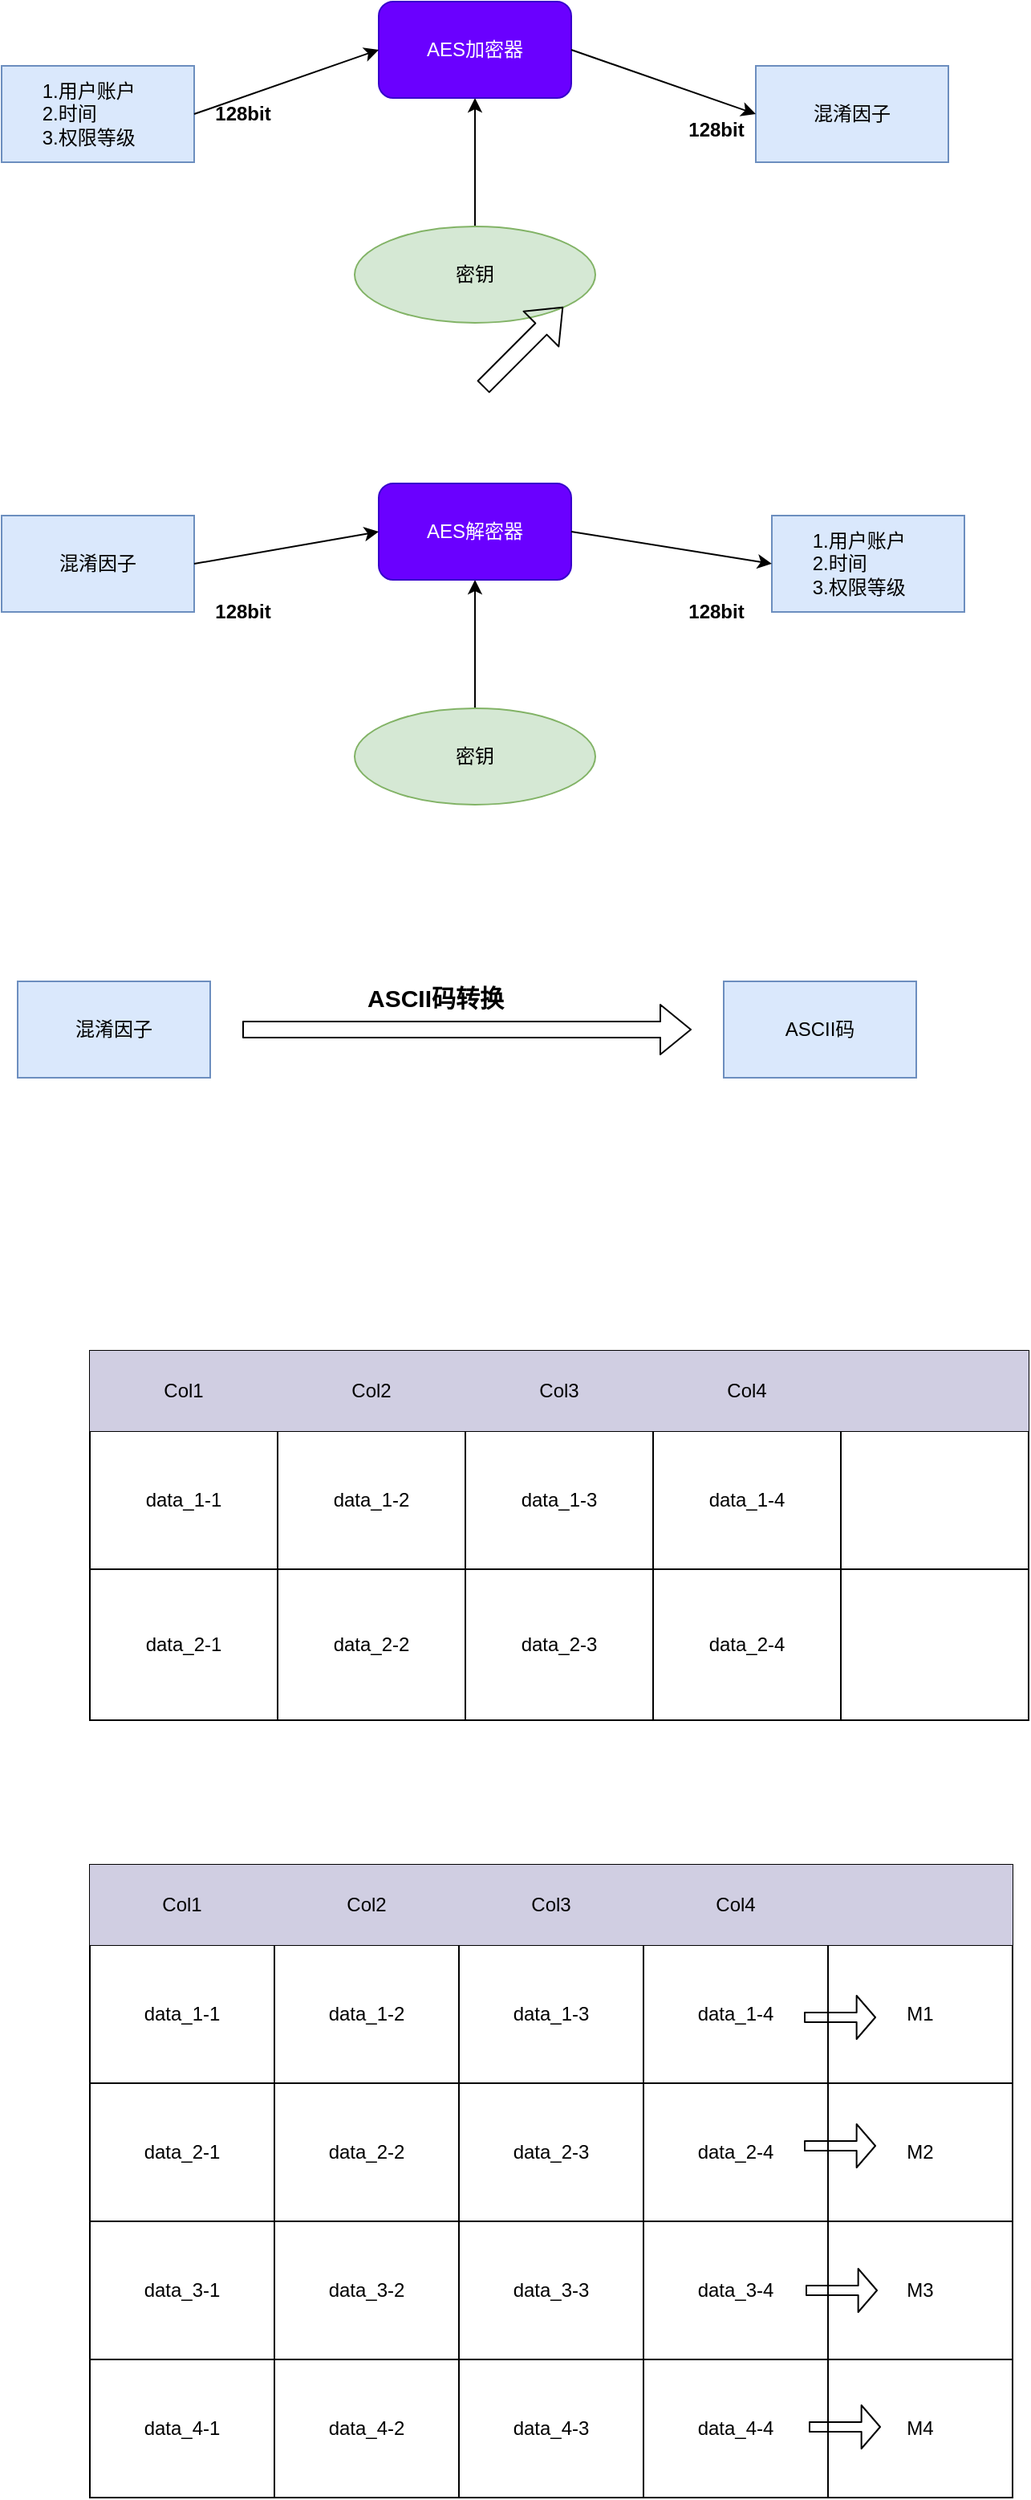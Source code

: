<mxfile version="14.6.12" type="github">
  <diagram id="JdFX8Y5_raD3rjTgu_EH" name="Page-1">
    <mxGraphModel dx="2062" dy="1098" grid="1" gridSize="10" guides="1" tooltips="1" connect="1" arrows="1" fold="1" page="1" pageScale="1" pageWidth="850" pageHeight="1100" math="0" shadow="0">
      <root>
        <mxCell id="0" />
        <mxCell id="1" parent="0" />
        <mxCell id="7pT013oJxnpNkIhTxjK2-1" value="&amp;nbsp; &amp;nbsp; &amp;nbsp; &amp;nbsp;1.用户账户&lt;br&gt;&amp;nbsp; &amp;nbsp; &amp;nbsp; &amp;nbsp;2.时间&lt;br&gt;&amp;nbsp; &amp;nbsp; &amp;nbsp; &amp;nbsp;3.权限等级" style="rounded=0;whiteSpace=wrap;html=1;align=left;fillColor=#dae8fc;strokeColor=#6c8ebf;" parent="1" vertex="1">
          <mxGeometry x="100" y="380" width="120" height="60" as="geometry" />
        </mxCell>
        <mxCell id="7pT013oJxnpNkIhTxjK2-2" value="混淆因子" style="rounded=0;whiteSpace=wrap;html=1;fillColor=#dae8fc;strokeColor=#6c8ebf;" parent="1" vertex="1">
          <mxGeometry x="570" y="380" width="120" height="60" as="geometry" />
        </mxCell>
        <mxCell id="7pT013oJxnpNkIhTxjK2-9" value="" style="edgeStyle=orthogonalEdgeStyle;rounded=0;orthogonalLoop=1;jettySize=auto;html=1;" parent="1" source="7pT013oJxnpNkIhTxjK2-3" target="7pT013oJxnpNkIhTxjK2-6" edge="1">
          <mxGeometry relative="1" as="geometry" />
        </mxCell>
        <mxCell id="7pT013oJxnpNkIhTxjK2-3" value="密钥" style="ellipse;whiteSpace=wrap;html=1;fillColor=#d5e8d4;strokeColor=#82b366;" parent="1" vertex="1">
          <mxGeometry x="320" y="480" width="150" height="60" as="geometry" />
        </mxCell>
        <mxCell id="7pT013oJxnpNkIhTxjK2-6" value="AES加密器" style="rounded=1;whiteSpace=wrap;html=1;fillColor=#6a00ff;strokeColor=#3700CC;fontColor=#ffffff;" parent="1" vertex="1">
          <mxGeometry x="335" y="340" width="120" height="60" as="geometry" />
        </mxCell>
        <mxCell id="7pT013oJxnpNkIhTxjK2-10" value="" style="endArrow=classic;html=1;entryX=0;entryY=0.5;entryDx=0;entryDy=0;" parent="1" target="7pT013oJxnpNkIhTxjK2-6" edge="1">
          <mxGeometry width="50" height="50" relative="1" as="geometry">
            <mxPoint x="220" y="410" as="sourcePoint" />
            <mxPoint x="270" y="360" as="targetPoint" />
          </mxGeometry>
        </mxCell>
        <mxCell id="7pT013oJxnpNkIhTxjK2-11" value="" style="endArrow=classic;html=1;entryX=0;entryY=0.5;entryDx=0;entryDy=0;" parent="1" target="7pT013oJxnpNkIhTxjK2-2" edge="1">
          <mxGeometry width="50" height="50" relative="1" as="geometry">
            <mxPoint x="455" y="370" as="sourcePoint" />
            <mxPoint x="505" y="320" as="targetPoint" />
          </mxGeometry>
        </mxCell>
        <mxCell id="7pT013oJxnpNkIhTxjK2-12" value="&lt;b&gt;128bit&lt;/b&gt;" style="text;html=1;resizable=0;autosize=1;align=center;verticalAlign=middle;points=[];fillColor=none;strokeColor=none;rounded=0;" parent="1" vertex="1">
          <mxGeometry x="225" y="400" width="50" height="20" as="geometry" />
        </mxCell>
        <mxCell id="7pT013oJxnpNkIhTxjK2-13" value="&lt;b&gt;128bit&lt;/b&gt;" style="text;html=1;resizable=0;autosize=1;align=center;verticalAlign=middle;points=[];fillColor=none;strokeColor=none;rounded=0;" parent="1" vertex="1">
          <mxGeometry x="520" y="410" width="50" height="20" as="geometry" />
        </mxCell>
        <mxCell id="NVBzjJ3xbAIKhqxGu_0e-1" value="&amp;nbsp; &amp;nbsp; &amp;nbsp; &amp;nbsp;1.用户账户&lt;br&gt;&amp;nbsp; &amp;nbsp; &amp;nbsp; &amp;nbsp;2.时间&lt;br&gt;&amp;nbsp; &amp;nbsp; &amp;nbsp; &amp;nbsp;3.权限等级" style="rounded=0;whiteSpace=wrap;html=1;align=left;fillColor=#dae8fc;strokeColor=#6c8ebf;" vertex="1" parent="1">
          <mxGeometry x="580" y="660" width="120" height="60" as="geometry" />
        </mxCell>
        <mxCell id="NVBzjJ3xbAIKhqxGu_0e-2" value="混淆因子" style="rounded=0;whiteSpace=wrap;html=1;fillColor=#dae8fc;strokeColor=#6c8ebf;" vertex="1" parent="1">
          <mxGeometry x="100" y="660" width="120" height="60" as="geometry" />
        </mxCell>
        <mxCell id="NVBzjJ3xbAIKhqxGu_0e-3" value="" style="edgeStyle=orthogonalEdgeStyle;rounded=0;orthogonalLoop=1;jettySize=auto;html=1;" edge="1" parent="1" source="NVBzjJ3xbAIKhqxGu_0e-4" target="NVBzjJ3xbAIKhqxGu_0e-5">
          <mxGeometry relative="1" as="geometry" />
        </mxCell>
        <mxCell id="NVBzjJ3xbAIKhqxGu_0e-4" value="密钥" style="ellipse;whiteSpace=wrap;html=1;fillColor=#d5e8d4;strokeColor=#82b366;" vertex="1" parent="1">
          <mxGeometry x="320" y="780" width="150" height="60" as="geometry" />
        </mxCell>
        <mxCell id="NVBzjJ3xbAIKhqxGu_0e-5" value="AES解密器" style="rounded=1;whiteSpace=wrap;html=1;fillColor=#6a00ff;strokeColor=#3700CC;fontColor=#ffffff;" vertex="1" parent="1">
          <mxGeometry x="335" y="640" width="120" height="60" as="geometry" />
        </mxCell>
        <mxCell id="NVBzjJ3xbAIKhqxGu_0e-8" value="&lt;b&gt;128bit&lt;/b&gt;" style="text;html=1;resizable=0;autosize=1;align=center;verticalAlign=middle;points=[];fillColor=none;strokeColor=none;rounded=0;" vertex="1" parent="1">
          <mxGeometry x="225" y="710" width="50" height="20" as="geometry" />
        </mxCell>
        <mxCell id="NVBzjJ3xbAIKhqxGu_0e-9" value="&lt;b&gt;128bit&lt;/b&gt;" style="text;html=1;resizable=0;autosize=1;align=center;verticalAlign=middle;points=[];fillColor=none;strokeColor=none;rounded=0;" vertex="1" parent="1">
          <mxGeometry x="520" y="710" width="50" height="20" as="geometry" />
        </mxCell>
        <mxCell id="NVBzjJ3xbAIKhqxGu_0e-10" value="" style="endArrow=classic;html=1;entryX=0;entryY=0.5;entryDx=0;entryDy=0;" edge="1" parent="1" target="NVBzjJ3xbAIKhqxGu_0e-5">
          <mxGeometry width="50" height="50" relative="1" as="geometry">
            <mxPoint x="220" y="690" as="sourcePoint" />
            <mxPoint x="270" y="640" as="targetPoint" />
          </mxGeometry>
        </mxCell>
        <mxCell id="NVBzjJ3xbAIKhqxGu_0e-11" value="" style="endArrow=classic;html=1;exitX=1;exitY=0.5;exitDx=0;exitDy=0;entryX=0;entryY=0.5;entryDx=0;entryDy=0;" edge="1" parent="1" source="NVBzjJ3xbAIKhqxGu_0e-5" target="NVBzjJ3xbAIKhqxGu_0e-1">
          <mxGeometry width="50" height="50" relative="1" as="geometry">
            <mxPoint x="590" y="620" as="sourcePoint" />
            <mxPoint x="530" y="520" as="targetPoint" />
          </mxGeometry>
        </mxCell>
        <mxCell id="NVBzjJ3xbAIKhqxGu_0e-12" value="混淆因子" style="rounded=0;whiteSpace=wrap;html=1;fillColor=#dae8fc;strokeColor=#6c8ebf;" vertex="1" parent="1">
          <mxGeometry x="110" y="950" width="120" height="60" as="geometry" />
        </mxCell>
        <mxCell id="NVBzjJ3xbAIKhqxGu_0e-13" value="ASCII码" style="rounded=0;whiteSpace=wrap;html=1;fillColor=#dae8fc;strokeColor=#6c8ebf;" vertex="1" parent="1">
          <mxGeometry x="550" y="950" width="120" height="60" as="geometry" />
        </mxCell>
        <mxCell id="NVBzjJ3xbAIKhqxGu_0e-14" value="" style="shape=flexArrow;endArrow=classic;html=1;" edge="1" parent="1">
          <mxGeometry width="50" height="50" relative="1" as="geometry">
            <mxPoint x="400" y="580" as="sourcePoint" />
            <mxPoint x="450" y="530" as="targetPoint" />
          </mxGeometry>
        </mxCell>
        <mxCell id="NVBzjJ3xbAIKhqxGu_0e-16" value="" style="shape=flexArrow;endArrow=classic;html=1;" edge="1" parent="1">
          <mxGeometry width="50" height="50" relative="1" as="geometry">
            <mxPoint x="250" y="980" as="sourcePoint" />
            <mxPoint x="530" y="980" as="targetPoint" />
            <Array as="points">
              <mxPoint x="250" y="980" />
            </Array>
          </mxGeometry>
        </mxCell>
        <mxCell id="NVBzjJ3xbAIKhqxGu_0e-17" value="&lt;b&gt;&lt;font style=&quot;font-size: 15px&quot;&gt;ASCII码转换&lt;/font&gt;&lt;/b&gt;" style="text;html=1;resizable=0;autosize=1;align=center;verticalAlign=middle;points=[];fillColor=none;strokeColor=none;rounded=0;" vertex="1" parent="1">
          <mxGeometry x="320" y="950" width="100" height="20" as="geometry" />
        </mxCell>
        <mxCell id="NVBzjJ3xbAIKhqxGu_0e-20" value="" style="shape=table;html=1;whiteSpace=wrap;startSize=0;container=1;collapsible=0;childLayout=tableLayout;" vertex="1" parent="1">
          <mxGeometry x="155" y="1180" width="585" height="230" as="geometry" />
        </mxCell>
        <mxCell id="NVBzjJ3xbAIKhqxGu_0e-21" value="" style="shape=partialRectangle;html=1;whiteSpace=wrap;collapsible=0;dropTarget=0;pointerEvents=0;fillColor=none;top=0;left=0;bottom=0;right=0;points=[[0,0.5],[1,0.5]];portConstraint=eastwest;" vertex="1" parent="NVBzjJ3xbAIKhqxGu_0e-20">
          <mxGeometry width="585" height="50" as="geometry" />
        </mxCell>
        <mxCell id="NVBzjJ3xbAIKhqxGu_0e-22" value="Col1" style="shape=partialRectangle;html=1;whiteSpace=wrap;connectable=0;overflow=hidden;fillColor=#d0cee2;top=0;left=0;bottom=0;right=0;strokeColor=#56517e;" vertex="1" parent="NVBzjJ3xbAIKhqxGu_0e-21">
          <mxGeometry width="117" height="50" as="geometry" />
        </mxCell>
        <mxCell id="NVBzjJ3xbAIKhqxGu_0e-23" value="&lt;span&gt;Col2&lt;/span&gt;" style="shape=partialRectangle;html=1;whiteSpace=wrap;connectable=0;overflow=hidden;fillColor=#d0cee2;top=0;left=0;bottom=0;right=0;strokeColor=#56517e;" vertex="1" parent="NVBzjJ3xbAIKhqxGu_0e-21">
          <mxGeometry x="117" width="117" height="50" as="geometry" />
        </mxCell>
        <mxCell id="NVBzjJ3xbAIKhqxGu_0e-24" value="&lt;span&gt;Col3&lt;/span&gt;" style="shape=partialRectangle;html=1;whiteSpace=wrap;connectable=0;overflow=hidden;fillColor=#d0cee2;top=0;left=0;bottom=0;right=0;strokeColor=#56517e;" vertex="1" parent="NVBzjJ3xbAIKhqxGu_0e-21">
          <mxGeometry x="234" width="117" height="50" as="geometry" />
        </mxCell>
        <mxCell id="NVBzjJ3xbAIKhqxGu_0e-25" value="&lt;span&gt;Col4&lt;/span&gt;" style="shape=partialRectangle;html=1;whiteSpace=wrap;connectable=0;overflow=hidden;fillColor=#d0cee2;top=0;left=0;bottom=0;right=0;strokeColor=#56517e;" vertex="1" parent="NVBzjJ3xbAIKhqxGu_0e-21">
          <mxGeometry x="351" width="117" height="50" as="geometry" />
        </mxCell>
        <mxCell id="NVBzjJ3xbAIKhqxGu_0e-26" value="" style="shape=partialRectangle;html=1;whiteSpace=wrap;connectable=0;overflow=hidden;fillColor=#d0cee2;top=0;left=0;bottom=0;right=0;strokeColor=#56517e;" vertex="1" parent="NVBzjJ3xbAIKhqxGu_0e-21">
          <mxGeometry x="468" width="117" height="50" as="geometry" />
        </mxCell>
        <mxCell id="NVBzjJ3xbAIKhqxGu_0e-27" value="" style="shape=partialRectangle;html=1;whiteSpace=wrap;collapsible=0;dropTarget=0;pointerEvents=0;fillColor=none;top=0;left=0;bottom=0;right=0;points=[[0,0.5],[1,0.5]];portConstraint=eastwest;" vertex="1" parent="NVBzjJ3xbAIKhqxGu_0e-20">
          <mxGeometry y="50" width="585" height="86" as="geometry" />
        </mxCell>
        <mxCell id="NVBzjJ3xbAIKhqxGu_0e-28" value="data_1-1" style="shape=partialRectangle;html=1;whiteSpace=wrap;connectable=0;overflow=hidden;fillColor=none;top=0;left=0;bottom=0;right=0;" vertex="1" parent="NVBzjJ3xbAIKhqxGu_0e-27">
          <mxGeometry width="117" height="86" as="geometry" />
        </mxCell>
        <mxCell id="NVBzjJ3xbAIKhqxGu_0e-29" value="&lt;span&gt;data_1-2&lt;/span&gt;" style="shape=partialRectangle;html=1;whiteSpace=wrap;connectable=0;overflow=hidden;fillColor=none;top=0;left=0;bottom=0;right=0;" vertex="1" parent="NVBzjJ3xbAIKhqxGu_0e-27">
          <mxGeometry x="117" width="117" height="86" as="geometry" />
        </mxCell>
        <mxCell id="NVBzjJ3xbAIKhqxGu_0e-30" value="&lt;span&gt;data_1-3&lt;/span&gt;" style="shape=partialRectangle;html=1;whiteSpace=wrap;connectable=0;overflow=hidden;fillColor=none;top=0;left=0;bottom=0;right=0;" vertex="1" parent="NVBzjJ3xbAIKhqxGu_0e-27">
          <mxGeometry x="234" width="117" height="86" as="geometry" />
        </mxCell>
        <mxCell id="NVBzjJ3xbAIKhqxGu_0e-31" value="&lt;span&gt;data_1-4&lt;/span&gt;" style="shape=partialRectangle;html=1;whiteSpace=wrap;connectable=0;overflow=hidden;fillColor=none;top=0;left=0;bottom=0;right=0;" vertex="1" parent="NVBzjJ3xbAIKhqxGu_0e-27">
          <mxGeometry x="351" width="117" height="86" as="geometry" />
        </mxCell>
        <mxCell id="NVBzjJ3xbAIKhqxGu_0e-32" value="" style="shape=partialRectangle;html=1;whiteSpace=wrap;connectable=0;overflow=hidden;fillColor=none;top=0;left=0;bottom=0;right=0;" vertex="1" parent="NVBzjJ3xbAIKhqxGu_0e-27">
          <mxGeometry x="468" width="117" height="86" as="geometry" />
        </mxCell>
        <mxCell id="NVBzjJ3xbAIKhqxGu_0e-33" value="" style="shape=partialRectangle;html=1;whiteSpace=wrap;collapsible=0;dropTarget=0;pointerEvents=0;fillColor=none;top=0;left=0;bottom=0;right=0;points=[[0,0.5],[1,0.5]];portConstraint=eastwest;" vertex="1" parent="NVBzjJ3xbAIKhqxGu_0e-20">
          <mxGeometry y="136" width="585" height="94" as="geometry" />
        </mxCell>
        <mxCell id="NVBzjJ3xbAIKhqxGu_0e-34" value="&lt;span&gt;data_2-1&lt;/span&gt;" style="shape=partialRectangle;html=1;whiteSpace=wrap;connectable=0;overflow=hidden;fillColor=none;top=0;left=0;bottom=0;right=0;" vertex="1" parent="NVBzjJ3xbAIKhqxGu_0e-33">
          <mxGeometry width="117" height="94" as="geometry" />
        </mxCell>
        <mxCell id="NVBzjJ3xbAIKhqxGu_0e-35" value="&lt;span&gt;data_2-2&lt;/span&gt;" style="shape=partialRectangle;html=1;whiteSpace=wrap;connectable=0;overflow=hidden;fillColor=none;top=0;left=0;bottom=0;right=0;" vertex="1" parent="NVBzjJ3xbAIKhqxGu_0e-33">
          <mxGeometry x="117" width="117" height="94" as="geometry" />
        </mxCell>
        <mxCell id="NVBzjJ3xbAIKhqxGu_0e-36" value="&lt;span&gt;data_2-3&lt;/span&gt;" style="shape=partialRectangle;html=1;whiteSpace=wrap;connectable=0;overflow=hidden;fillColor=none;top=0;left=0;bottom=0;right=0;" vertex="1" parent="NVBzjJ3xbAIKhqxGu_0e-33">
          <mxGeometry x="234" width="117" height="94" as="geometry" />
        </mxCell>
        <mxCell id="NVBzjJ3xbAIKhqxGu_0e-37" value="&lt;span&gt;data_2-4&lt;/span&gt;" style="shape=partialRectangle;html=1;whiteSpace=wrap;connectable=0;overflow=hidden;fillColor=none;top=0;left=0;bottom=0;right=0;" vertex="1" parent="NVBzjJ3xbAIKhqxGu_0e-33">
          <mxGeometry x="351" width="117" height="94" as="geometry" />
        </mxCell>
        <mxCell id="NVBzjJ3xbAIKhqxGu_0e-38" value="" style="shape=partialRectangle;html=1;whiteSpace=wrap;connectable=0;overflow=hidden;fillColor=none;top=0;left=0;bottom=0;right=0;" vertex="1" parent="NVBzjJ3xbAIKhqxGu_0e-33">
          <mxGeometry x="468" width="117" height="94" as="geometry" />
        </mxCell>
        <mxCell id="NVBzjJ3xbAIKhqxGu_0e-111" value="" style="shape=table;html=1;whiteSpace=wrap;startSize=0;container=1;collapsible=0;childLayout=tableLayout;" vertex="1" parent="1">
          <mxGeometry x="155" y="1500" width="575" height="394" as="geometry" />
        </mxCell>
        <mxCell id="NVBzjJ3xbAIKhqxGu_0e-112" value="" style="shape=partialRectangle;html=1;whiteSpace=wrap;collapsible=0;dropTarget=0;pointerEvents=0;fillColor=none;top=0;left=0;bottom=0;right=0;points=[[0,0.5],[1,0.5]];portConstraint=eastwest;" vertex="1" parent="NVBzjJ3xbAIKhqxGu_0e-111">
          <mxGeometry width="575" height="50" as="geometry" />
        </mxCell>
        <mxCell id="NVBzjJ3xbAIKhqxGu_0e-113" value="&lt;span&gt;Col1&lt;/span&gt;" style="shape=partialRectangle;html=1;whiteSpace=wrap;connectable=0;overflow=hidden;fillColor=#d0cee2;top=0;left=0;bottom=0;right=0;strokeColor=#56517e;" vertex="1" parent="NVBzjJ3xbAIKhqxGu_0e-112">
          <mxGeometry width="115" height="50" as="geometry" />
        </mxCell>
        <mxCell id="NVBzjJ3xbAIKhqxGu_0e-114" value="&lt;span&gt;Col2&lt;/span&gt;" style="shape=partialRectangle;html=1;whiteSpace=wrap;connectable=0;overflow=hidden;fillColor=#d0cee2;top=0;left=0;bottom=0;right=0;strokeColor=#56517e;" vertex="1" parent="NVBzjJ3xbAIKhqxGu_0e-112">
          <mxGeometry x="115" width="115" height="50" as="geometry" />
        </mxCell>
        <mxCell id="NVBzjJ3xbAIKhqxGu_0e-115" value="&lt;span&gt;Col3&lt;/span&gt;" style="shape=partialRectangle;html=1;whiteSpace=wrap;connectable=0;overflow=hidden;fillColor=#d0cee2;top=0;left=0;bottom=0;right=0;strokeColor=#56517e;" vertex="1" parent="NVBzjJ3xbAIKhqxGu_0e-112">
          <mxGeometry x="230" width="115" height="50" as="geometry" />
        </mxCell>
        <mxCell id="NVBzjJ3xbAIKhqxGu_0e-116" value="&lt;span&gt;Col4&lt;/span&gt;" style="shape=partialRectangle;html=1;whiteSpace=wrap;connectable=0;overflow=hidden;fillColor=#d0cee2;top=0;left=0;bottom=0;right=0;strokeColor=#56517e;" vertex="1" parent="NVBzjJ3xbAIKhqxGu_0e-112">
          <mxGeometry x="345" width="115" height="50" as="geometry" />
        </mxCell>
        <mxCell id="NVBzjJ3xbAIKhqxGu_0e-117" value="" style="shape=partialRectangle;html=1;whiteSpace=wrap;connectable=0;overflow=hidden;fillColor=#d0cee2;top=0;left=0;bottom=0;right=0;strokeColor=#56517e;" vertex="1" parent="NVBzjJ3xbAIKhqxGu_0e-112">
          <mxGeometry x="460" width="115" height="50" as="geometry" />
        </mxCell>
        <mxCell id="NVBzjJ3xbAIKhqxGu_0e-118" value="" style="shape=partialRectangle;html=1;whiteSpace=wrap;collapsible=0;dropTarget=0;pointerEvents=0;fillColor=none;top=0;left=0;bottom=0;right=0;points=[[0,0.5],[1,0.5]];portConstraint=eastwest;" vertex="1" parent="NVBzjJ3xbAIKhqxGu_0e-111">
          <mxGeometry y="50" width="575" height="86" as="geometry" />
        </mxCell>
        <mxCell id="NVBzjJ3xbAIKhqxGu_0e-119" value="&lt;span&gt;data_1-1&lt;/span&gt;" style="shape=partialRectangle;html=1;whiteSpace=wrap;connectable=0;overflow=hidden;fillColor=none;top=0;left=0;bottom=0;right=0;" vertex="1" parent="NVBzjJ3xbAIKhqxGu_0e-118">
          <mxGeometry width="115" height="86" as="geometry" />
        </mxCell>
        <mxCell id="NVBzjJ3xbAIKhqxGu_0e-120" value="&lt;span&gt;data_1-2&lt;/span&gt;" style="shape=partialRectangle;html=1;whiteSpace=wrap;connectable=0;overflow=hidden;fillColor=none;top=0;left=0;bottom=0;right=0;" vertex="1" parent="NVBzjJ3xbAIKhqxGu_0e-118">
          <mxGeometry x="115" width="115" height="86" as="geometry" />
        </mxCell>
        <mxCell id="NVBzjJ3xbAIKhqxGu_0e-121" value="&lt;span&gt;data_1-3&lt;/span&gt;" style="shape=partialRectangle;html=1;whiteSpace=wrap;connectable=0;overflow=hidden;fillColor=none;top=0;left=0;bottom=0;right=0;" vertex="1" parent="NVBzjJ3xbAIKhqxGu_0e-118">
          <mxGeometry x="230" width="115" height="86" as="geometry" />
        </mxCell>
        <mxCell id="NVBzjJ3xbAIKhqxGu_0e-122" value="&lt;span&gt;data_1-4&lt;/span&gt;" style="shape=partialRectangle;html=1;whiteSpace=wrap;connectable=0;overflow=hidden;fillColor=none;top=0;left=0;bottom=0;right=0;" vertex="1" parent="NVBzjJ3xbAIKhqxGu_0e-118">
          <mxGeometry x="345" width="115" height="86" as="geometry" />
        </mxCell>
        <mxCell id="NVBzjJ3xbAIKhqxGu_0e-123" value="M1" style="shape=partialRectangle;html=1;whiteSpace=wrap;connectable=0;overflow=hidden;fillColor=none;top=0;left=0;bottom=0;right=0;" vertex="1" parent="NVBzjJ3xbAIKhqxGu_0e-118">
          <mxGeometry x="460" width="115" height="86" as="geometry" />
        </mxCell>
        <mxCell id="NVBzjJ3xbAIKhqxGu_0e-124" value="" style="shape=partialRectangle;html=1;whiteSpace=wrap;collapsible=0;dropTarget=0;pointerEvents=0;fillColor=none;top=0;left=0;bottom=0;right=0;points=[[0,0.5],[1,0.5]];portConstraint=eastwest;" vertex="1" parent="NVBzjJ3xbAIKhqxGu_0e-111">
          <mxGeometry y="136" width="575" height="86" as="geometry" />
        </mxCell>
        <mxCell id="NVBzjJ3xbAIKhqxGu_0e-125" value="&lt;span&gt;data_2-1&lt;/span&gt;" style="shape=partialRectangle;html=1;whiteSpace=wrap;connectable=0;overflow=hidden;fillColor=none;top=0;left=0;bottom=0;right=0;" vertex="1" parent="NVBzjJ3xbAIKhqxGu_0e-124">
          <mxGeometry width="115" height="86" as="geometry" />
        </mxCell>
        <mxCell id="NVBzjJ3xbAIKhqxGu_0e-126" value="&lt;span&gt;data_2-2&lt;/span&gt;" style="shape=partialRectangle;html=1;whiteSpace=wrap;connectable=0;overflow=hidden;fillColor=none;top=0;left=0;bottom=0;right=0;" vertex="1" parent="NVBzjJ3xbAIKhqxGu_0e-124">
          <mxGeometry x="115" width="115" height="86" as="geometry" />
        </mxCell>
        <mxCell id="NVBzjJ3xbAIKhqxGu_0e-127" value="&lt;span&gt;data_2-3&lt;/span&gt;" style="shape=partialRectangle;html=1;whiteSpace=wrap;connectable=0;overflow=hidden;fillColor=none;top=0;left=0;bottom=0;right=0;" vertex="1" parent="NVBzjJ3xbAIKhqxGu_0e-124">
          <mxGeometry x="230" width="115" height="86" as="geometry" />
        </mxCell>
        <mxCell id="NVBzjJ3xbAIKhqxGu_0e-128" value="&lt;span&gt;data_2-4&lt;/span&gt;" style="shape=partialRectangle;html=1;whiteSpace=wrap;connectable=0;overflow=hidden;fillColor=none;top=0;left=0;bottom=0;right=0;" vertex="1" parent="NVBzjJ3xbAIKhqxGu_0e-124">
          <mxGeometry x="345" width="115" height="86" as="geometry" />
        </mxCell>
        <mxCell id="NVBzjJ3xbAIKhqxGu_0e-129" value="M2" style="shape=partialRectangle;html=1;whiteSpace=wrap;connectable=0;overflow=hidden;fillColor=none;top=0;left=0;bottom=0;right=0;" vertex="1" parent="NVBzjJ3xbAIKhqxGu_0e-124">
          <mxGeometry x="460" width="115" height="86" as="geometry" />
        </mxCell>
        <mxCell id="NVBzjJ3xbAIKhqxGu_0e-130" value="" style="shape=partialRectangle;html=1;whiteSpace=wrap;collapsible=0;dropTarget=0;pointerEvents=0;fillColor=none;top=0;left=0;bottom=0;right=0;points=[[0,0.5],[1,0.5]];portConstraint=eastwest;" vertex="1" parent="NVBzjJ3xbAIKhqxGu_0e-111">
          <mxGeometry y="222" width="575" height="86" as="geometry" />
        </mxCell>
        <mxCell id="NVBzjJ3xbAIKhqxGu_0e-131" value="&lt;span&gt;data_3-1&lt;/span&gt;" style="shape=partialRectangle;html=1;whiteSpace=wrap;connectable=0;overflow=hidden;fillColor=none;top=0;left=0;bottom=0;right=0;" vertex="1" parent="NVBzjJ3xbAIKhqxGu_0e-130">
          <mxGeometry width="115" height="86" as="geometry" />
        </mxCell>
        <mxCell id="NVBzjJ3xbAIKhqxGu_0e-132" value="&lt;span&gt;data_3-2&lt;/span&gt;" style="shape=partialRectangle;html=1;whiteSpace=wrap;connectable=0;overflow=hidden;fillColor=none;top=0;left=0;bottom=0;right=0;" vertex="1" parent="NVBzjJ3xbAIKhqxGu_0e-130">
          <mxGeometry x="115" width="115" height="86" as="geometry" />
        </mxCell>
        <mxCell id="NVBzjJ3xbAIKhqxGu_0e-133" value="&lt;span&gt;data_3-3&lt;/span&gt;" style="shape=partialRectangle;html=1;whiteSpace=wrap;connectable=0;overflow=hidden;fillColor=none;top=0;left=0;bottom=0;right=0;" vertex="1" parent="NVBzjJ3xbAIKhqxGu_0e-130">
          <mxGeometry x="230" width="115" height="86" as="geometry" />
        </mxCell>
        <mxCell id="NVBzjJ3xbAIKhqxGu_0e-134" value="&lt;span&gt;data_3-4&lt;/span&gt;" style="shape=partialRectangle;html=1;whiteSpace=wrap;connectable=0;overflow=hidden;fillColor=none;top=0;left=0;bottom=0;right=0;" vertex="1" parent="NVBzjJ3xbAIKhqxGu_0e-130">
          <mxGeometry x="345" width="115" height="86" as="geometry" />
        </mxCell>
        <mxCell id="NVBzjJ3xbAIKhqxGu_0e-135" value="M3" style="shape=partialRectangle;html=1;whiteSpace=wrap;connectable=0;overflow=hidden;fillColor=none;top=0;left=0;bottom=0;right=0;" vertex="1" parent="NVBzjJ3xbAIKhqxGu_0e-130">
          <mxGeometry x="460" width="115" height="86" as="geometry" />
        </mxCell>
        <mxCell id="NVBzjJ3xbAIKhqxGu_0e-136" value="" style="shape=partialRectangle;html=1;whiteSpace=wrap;collapsible=0;dropTarget=0;pointerEvents=0;fillColor=none;top=0;left=0;bottom=0;right=0;points=[[0,0.5],[1,0.5]];portConstraint=eastwest;" vertex="1" parent="NVBzjJ3xbAIKhqxGu_0e-111">
          <mxGeometry y="308" width="575" height="86" as="geometry" />
        </mxCell>
        <mxCell id="NVBzjJ3xbAIKhqxGu_0e-137" value="&lt;span&gt;data_4-1&lt;/span&gt;" style="shape=partialRectangle;html=1;whiteSpace=wrap;connectable=0;overflow=hidden;fillColor=none;top=0;left=0;bottom=0;right=0;" vertex="1" parent="NVBzjJ3xbAIKhqxGu_0e-136">
          <mxGeometry width="115" height="86" as="geometry" />
        </mxCell>
        <mxCell id="NVBzjJ3xbAIKhqxGu_0e-138" value="&lt;span&gt;data_4-2&lt;/span&gt;" style="shape=partialRectangle;html=1;whiteSpace=wrap;connectable=0;overflow=hidden;fillColor=none;top=0;left=0;bottom=0;right=0;" vertex="1" parent="NVBzjJ3xbAIKhqxGu_0e-136">
          <mxGeometry x="115" width="115" height="86" as="geometry" />
        </mxCell>
        <mxCell id="NVBzjJ3xbAIKhqxGu_0e-139" value="&lt;span&gt;data_4-3&lt;/span&gt;" style="shape=partialRectangle;html=1;whiteSpace=wrap;connectable=0;overflow=hidden;fillColor=none;top=0;left=0;bottom=0;right=0;" vertex="1" parent="NVBzjJ3xbAIKhqxGu_0e-136">
          <mxGeometry x="230" width="115" height="86" as="geometry" />
        </mxCell>
        <mxCell id="NVBzjJ3xbAIKhqxGu_0e-140" value="&lt;span&gt;data_4-4&lt;/span&gt;" style="shape=partialRectangle;html=1;whiteSpace=wrap;connectable=0;overflow=hidden;fillColor=none;top=0;left=0;bottom=0;right=0;" vertex="1" parent="NVBzjJ3xbAIKhqxGu_0e-136">
          <mxGeometry x="345" width="115" height="86" as="geometry" />
        </mxCell>
        <mxCell id="NVBzjJ3xbAIKhqxGu_0e-141" value="M4" style="shape=partialRectangle;html=1;whiteSpace=wrap;connectable=0;overflow=hidden;fillColor=none;top=0;left=0;bottom=0;right=0;" vertex="1" parent="NVBzjJ3xbAIKhqxGu_0e-136">
          <mxGeometry x="460" width="115" height="86" as="geometry" />
        </mxCell>
        <mxCell id="NVBzjJ3xbAIKhqxGu_0e-144" value="" style="endArrow=block;html=1;shape=flexArrow;strokeWidth=1;endFill=0;width=6;endSize=3.56;" edge="1" parent="1">
          <mxGeometry width="50" height="50" relative="1" as="geometry">
            <mxPoint x="600" y="1595" as="sourcePoint" />
            <mxPoint x="645" y="1595" as="targetPoint" />
          </mxGeometry>
        </mxCell>
        <mxCell id="NVBzjJ3xbAIKhqxGu_0e-145" value="" style="endArrow=block;html=1;shape=flexArrow;strokeWidth=1;endFill=0;width=6;endSize=3.56;" edge="1" parent="1">
          <mxGeometry width="50" height="50" relative="1" as="geometry">
            <mxPoint x="603" y="1850" as="sourcePoint" />
            <mxPoint x="648" y="1850" as="targetPoint" />
          </mxGeometry>
        </mxCell>
        <mxCell id="NVBzjJ3xbAIKhqxGu_0e-146" value="" style="endArrow=block;html=1;shape=flexArrow;strokeWidth=1;endFill=0;width=6;endSize=3.56;" edge="1" parent="1">
          <mxGeometry width="50" height="50" relative="1" as="geometry">
            <mxPoint x="601" y="1765" as="sourcePoint" />
            <mxPoint x="646" y="1765" as="targetPoint" />
          </mxGeometry>
        </mxCell>
        <mxCell id="NVBzjJ3xbAIKhqxGu_0e-147" value="" style="endArrow=block;html=1;shape=flexArrow;strokeWidth=1;endFill=0;width=6;endSize=3.56;" edge="1" parent="1">
          <mxGeometry width="50" height="50" relative="1" as="geometry">
            <mxPoint x="600" y="1675" as="sourcePoint" />
            <mxPoint x="645" y="1675" as="targetPoint" />
          </mxGeometry>
        </mxCell>
      </root>
    </mxGraphModel>
  </diagram>
</mxfile>
